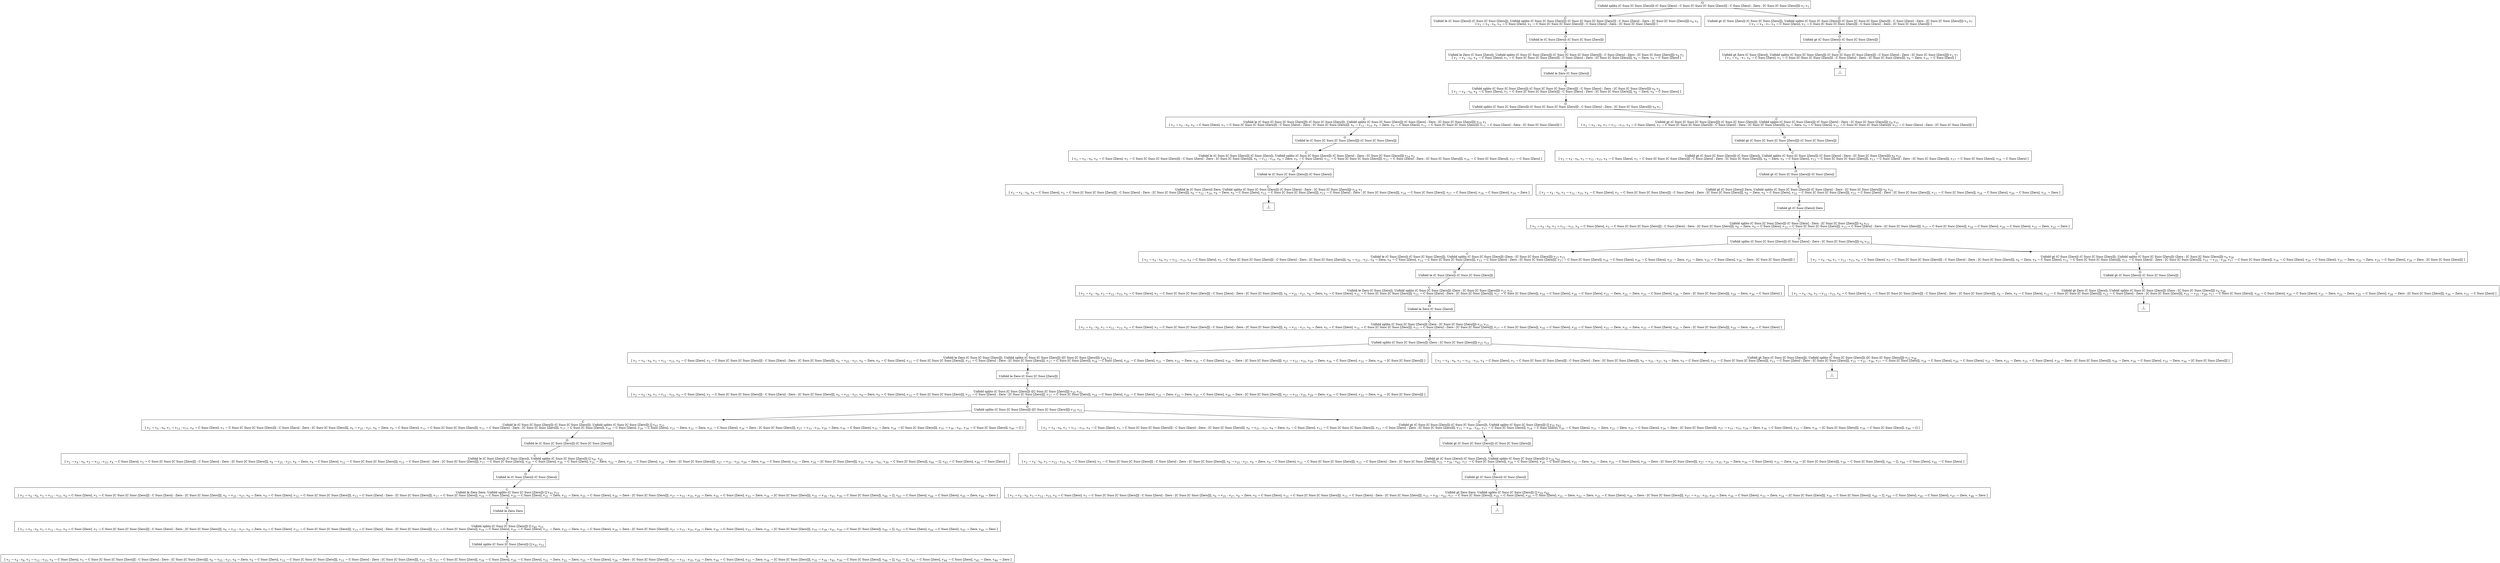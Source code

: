 digraph {
    graph [rankdir=TB
          ,bgcolor=transparent];
    node [shape=box
         ,fillcolor=white
         ,style=filled];
    0 [label=<O <BR/> Unfold splito (C Succ [C Succ [Zero]]) (C Succ [Zero] : C Succ [C Succ [C Succ [Zero]]] : C Succ [Zero] : Zero : [C Succ [C Succ [Zero]]]) v<SUB>2</SUB> v<SUB>3</SUB>>];
    1 [label=<C <BR/> Unfold le (C Succ [Zero]) (C Succ [C Succ [Zero]]), Unfold splito (C Succ [C Succ [Zero]]) (C Succ [C Succ [C Succ [Zero]]] : C Succ [Zero] : Zero : [C Succ [C Succ [Zero]]]) v<SUB>6</SUB> v<SUB>3</SUB> <BR/>  [ v<SUB>2</SUB> &rarr; v<SUB>4</SUB> : v<SUB>6</SUB>, v<SUB>4</SUB> &rarr; C Succ [Zero], v<SUB>5</SUB> &rarr; C Succ [C Succ [C Succ [Zero]]] : C Succ [Zero] : Zero : [C Succ [C Succ [Zero]]] ] >];
    2 [label=<C <BR/> Unfold gt (C Succ [Zero]) (C Succ [C Succ [Zero]]), Unfold splito (C Succ [C Succ [Zero]]) (C Succ [C Succ [C Succ [Zero]]] : C Succ [Zero] : Zero : [C Succ [C Succ [Zero]]]) v<SUB>2</SUB> v<SUB>7</SUB> <BR/>  [ v<SUB>3</SUB> &rarr; v<SUB>4</SUB> : v<SUB>7</SUB>, v<SUB>4</SUB> &rarr; C Succ [Zero], v<SUB>5</SUB> &rarr; C Succ [C Succ [C Succ [Zero]]] : C Succ [Zero] : Zero : [C Succ [C Succ [Zero]]] ] >];
    3 [label=<O <BR/> Unfold le (C Succ [Zero]) (C Succ [C Succ [Zero]])>];
    4 [label=<C <BR/> Unfold le Zero (C Succ [Zero]), Unfold splito (C Succ [C Succ [Zero]]) (C Succ [C Succ [C Succ [Zero]]] : C Succ [Zero] : Zero : [C Succ [C Succ [Zero]]]) v<SUB>6</SUB> v<SUB>3</SUB> <BR/>  [ v<SUB>2</SUB> &rarr; v<SUB>4</SUB> : v<SUB>6</SUB>, v<SUB>4</SUB> &rarr; C Succ [Zero], v<SUB>5</SUB> &rarr; C Succ [C Succ [C Succ [Zero]]] : C Succ [Zero] : Zero : [C Succ [C Succ [Zero]]], v<SUB>8</SUB> &rarr; Zero, v<SUB>9</SUB> &rarr; C Succ [Zero] ] >];
    5 [label=<O <BR/> Unfold le Zero (C Succ [Zero])>];
    6 [label=<C <BR/> Unfold splito (C Succ [C Succ [Zero]]) (C Succ [C Succ [C Succ [Zero]]] : C Succ [Zero] : Zero : [C Succ [C Succ [Zero]]]) v<SUB>6</SUB> v<SUB>3</SUB> <BR/>  [ v<SUB>2</SUB> &rarr; v<SUB>4</SUB> : v<SUB>6</SUB>, v<SUB>4</SUB> &rarr; C Succ [Zero], v<SUB>5</SUB> &rarr; C Succ [C Succ [C Succ [Zero]]] : C Succ [Zero] : Zero : [C Succ [C Succ [Zero]]], v<SUB>8</SUB> &rarr; Zero, v<SUB>9</SUB> &rarr; C Succ [Zero] ] >];
    7 [label=<O <BR/> Unfold splito (C Succ [C Succ [Zero]]) (C Succ [C Succ [C Succ [Zero]]] : C Succ [Zero] : Zero : [C Succ [C Succ [Zero]]]) v<SUB>6</SUB> v<SUB>3</SUB>>];
    8 [label=<C <BR/> Unfold le (C Succ [C Succ [C Succ [Zero]]]) (C Succ [C Succ [Zero]]), Unfold splito (C Succ [C Succ [Zero]]) (C Succ [Zero] : Zero : [C Succ [C Succ [Zero]]]) v<SUB>14</SUB> v<SUB>3</SUB> <BR/>  [ v<SUB>2</SUB> &rarr; v<SUB>4</SUB> : v<SUB>6</SUB>, v<SUB>4</SUB> &rarr; C Succ [Zero], v<SUB>5</SUB> &rarr; C Succ [C Succ [C Succ [Zero]]] : C Succ [Zero] : Zero : [C Succ [C Succ [Zero]]], v<SUB>6</SUB> &rarr; v<SUB>12</SUB> : v<SUB>14</SUB>, v<SUB>8</SUB> &rarr; Zero, v<SUB>9</SUB> &rarr; C Succ [Zero], v<SUB>12</SUB> &rarr; C Succ [C Succ [C Succ [Zero]]], v<SUB>13</SUB> &rarr; C Succ [Zero] : Zero : [C Succ [C Succ [Zero]]] ] >];
    9 [label=<C <BR/> Unfold gt (C Succ [C Succ [C Succ [Zero]]]) (C Succ [C Succ [Zero]]), Unfold splito (C Succ [C Succ [Zero]]) (C Succ [Zero] : Zero : [C Succ [C Succ [Zero]]]) v<SUB>6</SUB> v<SUB>15</SUB> <BR/>  [ v<SUB>2</SUB> &rarr; v<SUB>4</SUB> : v<SUB>6</SUB>, v<SUB>3</SUB> &rarr; v<SUB>12</SUB> : v<SUB>15</SUB>, v<SUB>4</SUB> &rarr; C Succ [Zero], v<SUB>5</SUB> &rarr; C Succ [C Succ [C Succ [Zero]]] : C Succ [Zero] : Zero : [C Succ [C Succ [Zero]]], v<SUB>8</SUB> &rarr; Zero, v<SUB>9</SUB> &rarr; C Succ [Zero], v<SUB>12</SUB> &rarr; C Succ [C Succ [C Succ [Zero]]], v<SUB>13</SUB> &rarr; C Succ [Zero] : Zero : [C Succ [C Succ [Zero]]] ] >];
    10 [label=<O <BR/> Unfold le (C Succ [C Succ [C Succ [Zero]]]) (C Succ [C Succ [Zero]])>];
    11 [label=<C <BR/> Unfold le (C Succ [C Succ [Zero]]) (C Succ [Zero]), Unfold splito (C Succ [C Succ [Zero]]) (C Succ [Zero] : Zero : [C Succ [C Succ [Zero]]]) v<SUB>14</SUB> v<SUB>3</SUB> <BR/>  [ v<SUB>2</SUB> &rarr; v<SUB>4</SUB> : v<SUB>6</SUB>, v<SUB>4</SUB> &rarr; C Succ [Zero], v<SUB>5</SUB> &rarr; C Succ [C Succ [C Succ [Zero]]] : C Succ [Zero] : Zero : [C Succ [C Succ [Zero]]], v<SUB>6</SUB> &rarr; v<SUB>12</SUB> : v<SUB>14</SUB>, v<SUB>8</SUB> &rarr; Zero, v<SUB>9</SUB> &rarr; C Succ [Zero], v<SUB>12</SUB> &rarr; C Succ [C Succ [C Succ [Zero]]], v<SUB>13</SUB> &rarr; C Succ [Zero] : Zero : [C Succ [C Succ [Zero]]], v<SUB>16</SUB> &rarr; C Succ [C Succ [Zero]], v<SUB>17</SUB> &rarr; C Succ [Zero] ] >];
    12 [label=<O <BR/> Unfold le (C Succ [C Succ [Zero]]) (C Succ [Zero])>];
    13 [label=<C <BR/> Unfold le (C Succ [Zero]) Zero, Unfold splito (C Succ [C Succ [Zero]]) (C Succ [Zero] : Zero : [C Succ [C Succ [Zero]]]) v<SUB>14</SUB> v<SUB>3</SUB> <BR/>  [ v<SUB>2</SUB> &rarr; v<SUB>4</SUB> : v<SUB>6</SUB>, v<SUB>4</SUB> &rarr; C Succ [Zero], v<SUB>5</SUB> &rarr; C Succ [C Succ [C Succ [Zero]]] : C Succ [Zero] : Zero : [C Succ [C Succ [Zero]]], v<SUB>6</SUB> &rarr; v<SUB>12</SUB> : v<SUB>14</SUB>, v<SUB>8</SUB> &rarr; Zero, v<SUB>9</SUB> &rarr; C Succ [Zero], v<SUB>12</SUB> &rarr; C Succ [C Succ [C Succ [Zero]]], v<SUB>13</SUB> &rarr; C Succ [Zero] : Zero : [C Succ [C Succ [Zero]]], v<SUB>16</SUB> &rarr; C Succ [C Succ [Zero]], v<SUB>17</SUB> &rarr; C Succ [Zero], v<SUB>18</SUB> &rarr; C Succ [Zero], v<SUB>19</SUB> &rarr; Zero ] >];
    14 [label=<_|_>];
    15 [label=<O <BR/> Unfold gt (C Succ [C Succ [C Succ [Zero]]]) (C Succ [C Succ [Zero]])>];
    16 [label=<C <BR/> Unfold gt (C Succ [C Succ [Zero]]) (C Succ [Zero]), Unfold splito (C Succ [C Succ [Zero]]) (C Succ [Zero] : Zero : [C Succ [C Succ [Zero]]]) v<SUB>6</SUB> v<SUB>15</SUB> <BR/>  [ v<SUB>2</SUB> &rarr; v<SUB>4</SUB> : v<SUB>6</SUB>, v<SUB>3</SUB> &rarr; v<SUB>12</SUB> : v<SUB>15</SUB>, v<SUB>4</SUB> &rarr; C Succ [Zero], v<SUB>5</SUB> &rarr; C Succ [C Succ [C Succ [Zero]]] : C Succ [Zero] : Zero : [C Succ [C Succ [Zero]]], v<SUB>8</SUB> &rarr; Zero, v<SUB>9</SUB> &rarr; C Succ [Zero], v<SUB>12</SUB> &rarr; C Succ [C Succ [C Succ [Zero]]], v<SUB>13</SUB> &rarr; C Succ [Zero] : Zero : [C Succ [C Succ [Zero]]], v<SUB>17</SUB> &rarr; C Succ [C Succ [Zero]], v<SUB>18</SUB> &rarr; C Succ [Zero] ] >];
    17 [label=<O <BR/> Unfold gt (C Succ [C Succ [Zero]]) (C Succ [Zero])>];
    18 [label=<C <BR/> Unfold gt (C Succ [Zero]) Zero, Unfold splito (C Succ [C Succ [Zero]]) (C Succ [Zero] : Zero : [C Succ [C Succ [Zero]]]) v<SUB>6</SUB> v<SUB>15</SUB> <BR/>  [ v<SUB>2</SUB> &rarr; v<SUB>4</SUB> : v<SUB>6</SUB>, v<SUB>3</SUB> &rarr; v<SUB>12</SUB> : v<SUB>15</SUB>, v<SUB>4</SUB> &rarr; C Succ [Zero], v<SUB>5</SUB> &rarr; C Succ [C Succ [C Succ [Zero]]] : C Succ [Zero] : Zero : [C Succ [C Succ [Zero]]], v<SUB>8</SUB> &rarr; Zero, v<SUB>9</SUB> &rarr; C Succ [Zero], v<SUB>12</SUB> &rarr; C Succ [C Succ [C Succ [Zero]]], v<SUB>13</SUB> &rarr; C Succ [Zero] : Zero : [C Succ [C Succ [Zero]]], v<SUB>17</SUB> &rarr; C Succ [C Succ [Zero]], v<SUB>18</SUB> &rarr; C Succ [Zero], v<SUB>20</SUB> &rarr; C Succ [Zero], v<SUB>21</SUB> &rarr; Zero ] >];
    19 [label=<O <BR/> Unfold gt (C Succ [Zero]) Zero>];
    20 [label=<C <BR/> Unfold splito (C Succ [C Succ [Zero]]) (C Succ [Zero] : Zero : [C Succ [C Succ [Zero]]]) v<SUB>6</SUB> v<SUB>15</SUB> <BR/>  [ v<SUB>2</SUB> &rarr; v<SUB>4</SUB> : v<SUB>6</SUB>, v<SUB>3</SUB> &rarr; v<SUB>12</SUB> : v<SUB>15</SUB>, v<SUB>4</SUB> &rarr; C Succ [Zero], v<SUB>5</SUB> &rarr; C Succ [C Succ [C Succ [Zero]]] : C Succ [Zero] : Zero : [C Succ [C Succ [Zero]]], v<SUB>8</SUB> &rarr; Zero, v<SUB>9</SUB> &rarr; C Succ [Zero], v<SUB>12</SUB> &rarr; C Succ [C Succ [C Succ [Zero]]], v<SUB>13</SUB> &rarr; C Succ [Zero] : Zero : [C Succ [C Succ [Zero]]], v<SUB>17</SUB> &rarr; C Succ [C Succ [Zero]], v<SUB>18</SUB> &rarr; C Succ [Zero], v<SUB>20</SUB> &rarr; C Succ [Zero], v<SUB>21</SUB> &rarr; Zero, v<SUB>22</SUB> &rarr; Zero ] >];
    21 [label=<O <BR/> Unfold splito (C Succ [C Succ [Zero]]) (C Succ [Zero] : Zero : [C Succ [C Succ [Zero]]]) v<SUB>6</SUB> v<SUB>15</SUB>>];
    22 [label=<C <BR/> Unfold le (C Succ [Zero]) (C Succ [C Succ [Zero]]), Unfold splito (C Succ [C Succ [Zero]]) (Zero : [C Succ [C Succ [Zero]]]) v<SUB>27</SUB> v<SUB>15</SUB> <BR/>  [ v<SUB>2</SUB> &rarr; v<SUB>4</SUB> : v<SUB>6</SUB>, v<SUB>3</SUB> &rarr; v<SUB>12</SUB> : v<SUB>15</SUB>, v<SUB>4</SUB> &rarr; C Succ [Zero], v<SUB>5</SUB> &rarr; C Succ [C Succ [C Succ [Zero]]] : C Succ [Zero] : Zero : [C Succ [C Succ [Zero]]], v<SUB>6</SUB> &rarr; v<SUB>25</SUB> : v<SUB>27</SUB>, v<SUB>8</SUB> &rarr; Zero, v<SUB>9</SUB> &rarr; C Succ [Zero], v<SUB>12</SUB> &rarr; C Succ [C Succ [C Succ [Zero]]], v<SUB>13</SUB> &rarr; C Succ [Zero] : Zero : [C Succ [C Succ [Zero]]], v<SUB>17</SUB> &rarr; C Succ [C Succ [Zero]], v<SUB>18</SUB> &rarr; C Succ [Zero], v<SUB>20</SUB> &rarr; C Succ [Zero], v<SUB>21</SUB> &rarr; Zero, v<SUB>22</SUB> &rarr; Zero, v<SUB>25</SUB> &rarr; C Succ [Zero], v<SUB>26</SUB> &rarr; Zero : [C Succ [C Succ [Zero]]] ] >];
    23 [label=<C <BR/> Unfold gt (C Succ [Zero]) (C Succ [C Succ [Zero]]), Unfold splito (C Succ [C Succ [Zero]]) (Zero : [C Succ [C Succ [Zero]]]) v<SUB>6</SUB> v<SUB>28</SUB> <BR/>  [ v<SUB>2</SUB> &rarr; v<SUB>4</SUB> : v<SUB>6</SUB>, v<SUB>3</SUB> &rarr; v<SUB>12</SUB> : v<SUB>15</SUB>, v<SUB>4</SUB> &rarr; C Succ [Zero], v<SUB>5</SUB> &rarr; C Succ [C Succ [C Succ [Zero]]] : C Succ [Zero] : Zero : [C Succ [C Succ [Zero]]], v<SUB>8</SUB> &rarr; Zero, v<SUB>9</SUB> &rarr; C Succ [Zero], v<SUB>12</SUB> &rarr; C Succ [C Succ [C Succ [Zero]]], v<SUB>13</SUB> &rarr; C Succ [Zero] : Zero : [C Succ [C Succ [Zero]]], v<SUB>15</SUB> &rarr; v<SUB>25</SUB> : v<SUB>28</SUB>, v<SUB>17</SUB> &rarr; C Succ [C Succ [Zero]], v<SUB>18</SUB> &rarr; C Succ [Zero], v<SUB>20</SUB> &rarr; C Succ [Zero], v<SUB>21</SUB> &rarr; Zero, v<SUB>22</SUB> &rarr; Zero, v<SUB>25</SUB> &rarr; C Succ [Zero], v<SUB>26</SUB> &rarr; Zero : [C Succ [C Succ [Zero]]] ] >];
    24 [label=<O <BR/> Unfold le (C Succ [Zero]) (C Succ [C Succ [Zero]])>];
    25 [label=<C <BR/> Unfold le Zero (C Succ [Zero]), Unfold splito (C Succ [C Succ [Zero]]) (Zero : [C Succ [C Succ [Zero]]]) v<SUB>27</SUB> v<SUB>15</SUB> <BR/>  [ v<SUB>2</SUB> &rarr; v<SUB>4</SUB> : v<SUB>6</SUB>, v<SUB>3</SUB> &rarr; v<SUB>12</SUB> : v<SUB>15</SUB>, v<SUB>4</SUB> &rarr; C Succ [Zero], v<SUB>5</SUB> &rarr; C Succ [C Succ [C Succ [Zero]]] : C Succ [Zero] : Zero : [C Succ [C Succ [Zero]]], v<SUB>6</SUB> &rarr; v<SUB>25</SUB> : v<SUB>27</SUB>, v<SUB>8</SUB> &rarr; Zero, v<SUB>9</SUB> &rarr; C Succ [Zero], v<SUB>12</SUB> &rarr; C Succ [C Succ [C Succ [Zero]]], v<SUB>13</SUB> &rarr; C Succ [Zero] : Zero : [C Succ [C Succ [Zero]]], v<SUB>17</SUB> &rarr; C Succ [C Succ [Zero]], v<SUB>18</SUB> &rarr; C Succ [Zero], v<SUB>20</SUB> &rarr; C Succ [Zero], v<SUB>21</SUB> &rarr; Zero, v<SUB>22</SUB> &rarr; Zero, v<SUB>25</SUB> &rarr; C Succ [Zero], v<SUB>26</SUB> &rarr; Zero : [C Succ [C Succ [Zero]]], v<SUB>29</SUB> &rarr; Zero, v<SUB>30</SUB> &rarr; C Succ [Zero] ] >];
    26 [label=<O <BR/> Unfold le Zero (C Succ [Zero])>];
    27 [label=<C <BR/> Unfold splito (C Succ [C Succ [Zero]]) (Zero : [C Succ [C Succ [Zero]]]) v<SUB>27</SUB> v<SUB>15</SUB> <BR/>  [ v<SUB>2</SUB> &rarr; v<SUB>4</SUB> : v<SUB>6</SUB>, v<SUB>3</SUB> &rarr; v<SUB>12</SUB> : v<SUB>15</SUB>, v<SUB>4</SUB> &rarr; C Succ [Zero], v<SUB>5</SUB> &rarr; C Succ [C Succ [C Succ [Zero]]] : C Succ [Zero] : Zero : [C Succ [C Succ [Zero]]], v<SUB>6</SUB> &rarr; v<SUB>25</SUB> : v<SUB>27</SUB>, v<SUB>8</SUB> &rarr; Zero, v<SUB>9</SUB> &rarr; C Succ [Zero], v<SUB>12</SUB> &rarr; C Succ [C Succ [C Succ [Zero]]], v<SUB>13</SUB> &rarr; C Succ [Zero] : Zero : [C Succ [C Succ [Zero]]], v<SUB>17</SUB> &rarr; C Succ [C Succ [Zero]], v<SUB>18</SUB> &rarr; C Succ [Zero], v<SUB>20</SUB> &rarr; C Succ [Zero], v<SUB>21</SUB> &rarr; Zero, v<SUB>22</SUB> &rarr; Zero, v<SUB>25</SUB> &rarr; C Succ [Zero], v<SUB>26</SUB> &rarr; Zero : [C Succ [C Succ [Zero]]], v<SUB>29</SUB> &rarr; Zero, v<SUB>30</SUB> &rarr; C Succ [Zero] ] >];
    28 [label=<O <BR/> Unfold splito (C Succ [C Succ [Zero]]) (Zero : [C Succ [C Succ [Zero]]]) v<SUB>27</SUB> v<SUB>15</SUB>>];
    29 [label=<C <BR/> Unfold le Zero (C Succ [C Succ [Zero]]), Unfold splito (C Succ [C Succ [Zero]]) ([C Succ [C Succ [Zero]]]) v<SUB>35</SUB> v<SUB>15</SUB> <BR/>  [ v<SUB>2</SUB> &rarr; v<SUB>4</SUB> : v<SUB>6</SUB>, v<SUB>3</SUB> &rarr; v<SUB>12</SUB> : v<SUB>15</SUB>, v<SUB>4</SUB> &rarr; C Succ [Zero], v<SUB>5</SUB> &rarr; C Succ [C Succ [C Succ [Zero]]] : C Succ [Zero] : Zero : [C Succ [C Succ [Zero]]], v<SUB>6</SUB> &rarr; v<SUB>25</SUB> : v<SUB>27</SUB>, v<SUB>8</SUB> &rarr; Zero, v<SUB>9</SUB> &rarr; C Succ [Zero], v<SUB>12</SUB> &rarr; C Succ [C Succ [C Succ [Zero]]], v<SUB>13</SUB> &rarr; C Succ [Zero] : Zero : [C Succ [C Succ [Zero]]], v<SUB>17</SUB> &rarr; C Succ [C Succ [Zero]], v<SUB>18</SUB> &rarr; C Succ [Zero], v<SUB>20</SUB> &rarr; C Succ [Zero], v<SUB>21</SUB> &rarr; Zero, v<SUB>22</SUB> &rarr; Zero, v<SUB>25</SUB> &rarr; C Succ [Zero], v<SUB>26</SUB> &rarr; Zero : [C Succ [C Succ [Zero]]], v<SUB>27</SUB> &rarr; v<SUB>33</SUB> : v<SUB>35</SUB>, v<SUB>29</SUB> &rarr; Zero, v<SUB>30</SUB> &rarr; C Succ [Zero], v<SUB>33</SUB> &rarr; Zero, v<SUB>34</SUB> &rarr; [C Succ [C Succ [Zero]]] ] >];
    30 [label=<C <BR/> Unfold gt Zero (C Succ [C Succ [Zero]]), Unfold splito (C Succ [C Succ [Zero]]) ([C Succ [C Succ [Zero]]]) v<SUB>27</SUB> v<SUB>36</SUB> <BR/>  [ v<SUB>2</SUB> &rarr; v<SUB>4</SUB> : v<SUB>6</SUB>, v<SUB>3</SUB> &rarr; v<SUB>12</SUB> : v<SUB>15</SUB>, v<SUB>4</SUB> &rarr; C Succ [Zero], v<SUB>5</SUB> &rarr; C Succ [C Succ [C Succ [Zero]]] : C Succ [Zero] : Zero : [C Succ [C Succ [Zero]]], v<SUB>6</SUB> &rarr; v<SUB>25</SUB> : v<SUB>27</SUB>, v<SUB>8</SUB> &rarr; Zero, v<SUB>9</SUB> &rarr; C Succ [Zero], v<SUB>12</SUB> &rarr; C Succ [C Succ [C Succ [Zero]]], v<SUB>13</SUB> &rarr; C Succ [Zero] : Zero : [C Succ [C Succ [Zero]]], v<SUB>15</SUB> &rarr; v<SUB>33</SUB> : v<SUB>36</SUB>, v<SUB>17</SUB> &rarr; C Succ [C Succ [Zero]], v<SUB>18</SUB> &rarr; C Succ [Zero], v<SUB>20</SUB> &rarr; C Succ [Zero], v<SUB>21</SUB> &rarr; Zero, v<SUB>22</SUB> &rarr; Zero, v<SUB>25</SUB> &rarr; C Succ [Zero], v<SUB>26</SUB> &rarr; Zero : [C Succ [C Succ [Zero]]], v<SUB>29</SUB> &rarr; Zero, v<SUB>30</SUB> &rarr; C Succ [Zero], v<SUB>33</SUB> &rarr; Zero, v<SUB>34</SUB> &rarr; [C Succ [C Succ [Zero]]] ] >];
    31 [label=<O <BR/> Unfold le Zero (C Succ [C Succ [Zero]])>];
    32 [label=<C <BR/> Unfold splito (C Succ [C Succ [Zero]]) ([C Succ [C Succ [Zero]]]) v<SUB>35</SUB> v<SUB>15</SUB> <BR/>  [ v<SUB>2</SUB> &rarr; v<SUB>4</SUB> : v<SUB>6</SUB>, v<SUB>3</SUB> &rarr; v<SUB>12</SUB> : v<SUB>15</SUB>, v<SUB>4</SUB> &rarr; C Succ [Zero], v<SUB>5</SUB> &rarr; C Succ [C Succ [C Succ [Zero]]] : C Succ [Zero] : Zero : [C Succ [C Succ [Zero]]], v<SUB>6</SUB> &rarr; v<SUB>25</SUB> : v<SUB>27</SUB>, v<SUB>8</SUB> &rarr; Zero, v<SUB>9</SUB> &rarr; C Succ [Zero], v<SUB>12</SUB> &rarr; C Succ [C Succ [C Succ [Zero]]], v<SUB>13</SUB> &rarr; C Succ [Zero] : Zero : [C Succ [C Succ [Zero]]], v<SUB>17</SUB> &rarr; C Succ [C Succ [Zero]], v<SUB>18</SUB> &rarr; C Succ [Zero], v<SUB>20</SUB> &rarr; C Succ [Zero], v<SUB>21</SUB> &rarr; Zero, v<SUB>22</SUB> &rarr; Zero, v<SUB>25</SUB> &rarr; C Succ [Zero], v<SUB>26</SUB> &rarr; Zero : [C Succ [C Succ [Zero]]], v<SUB>27</SUB> &rarr; v<SUB>33</SUB> : v<SUB>35</SUB>, v<SUB>29</SUB> &rarr; Zero, v<SUB>30</SUB> &rarr; C Succ [Zero], v<SUB>33</SUB> &rarr; Zero, v<SUB>34</SUB> &rarr; [C Succ [C Succ [Zero]]] ] >];
    33 [label=<O <BR/> Unfold splito (C Succ [C Succ [Zero]]) ([C Succ [C Succ [Zero]]]) v<SUB>35</SUB> v<SUB>15</SUB>>];
    34 [label=<C <BR/> Unfold le (C Succ [C Succ [Zero]]) (C Succ [C Succ [Zero]]), Unfold splito (C Succ [C Succ [Zero]]) [] v<SUB>41</SUB> v<SUB>15</SUB> <BR/>  [ v<SUB>2</SUB> &rarr; v<SUB>4</SUB> : v<SUB>6</SUB>, v<SUB>3</SUB> &rarr; v<SUB>12</SUB> : v<SUB>15</SUB>, v<SUB>4</SUB> &rarr; C Succ [Zero], v<SUB>5</SUB> &rarr; C Succ [C Succ [C Succ [Zero]]] : C Succ [Zero] : Zero : [C Succ [C Succ [Zero]]], v<SUB>6</SUB> &rarr; v<SUB>25</SUB> : v<SUB>27</SUB>, v<SUB>8</SUB> &rarr; Zero, v<SUB>9</SUB> &rarr; C Succ [Zero], v<SUB>12</SUB> &rarr; C Succ [C Succ [C Succ [Zero]]], v<SUB>13</SUB> &rarr; C Succ [Zero] : Zero : [C Succ [C Succ [Zero]]], v<SUB>17</SUB> &rarr; C Succ [C Succ [Zero]], v<SUB>18</SUB> &rarr; C Succ [Zero], v<SUB>20</SUB> &rarr; C Succ [Zero], v<SUB>21</SUB> &rarr; Zero, v<SUB>22</SUB> &rarr; Zero, v<SUB>25</SUB> &rarr; C Succ [Zero], v<SUB>26</SUB> &rarr; Zero : [C Succ [C Succ [Zero]]], v<SUB>27</SUB> &rarr; v<SUB>33</SUB> : v<SUB>35</SUB>, v<SUB>29</SUB> &rarr; Zero, v<SUB>30</SUB> &rarr; C Succ [Zero], v<SUB>33</SUB> &rarr; Zero, v<SUB>34</SUB> &rarr; [C Succ [C Succ [Zero]]], v<SUB>35</SUB> &rarr; v<SUB>39</SUB> : v<SUB>41</SUB>, v<SUB>39</SUB> &rarr; C Succ [C Succ [Zero]], v<SUB>40</SUB> &rarr; [] ] >];
    35 [label=<C <BR/> Unfold gt (C Succ [C Succ [Zero]]) (C Succ [C Succ [Zero]]), Unfold splito (C Succ [C Succ [Zero]]) [] v<SUB>35</SUB> v<SUB>42</SUB> <BR/>  [ v<SUB>2</SUB> &rarr; v<SUB>4</SUB> : v<SUB>6</SUB>, v<SUB>3</SUB> &rarr; v<SUB>12</SUB> : v<SUB>15</SUB>, v<SUB>4</SUB> &rarr; C Succ [Zero], v<SUB>5</SUB> &rarr; C Succ [C Succ [C Succ [Zero]]] : C Succ [Zero] : Zero : [C Succ [C Succ [Zero]]], v<SUB>6</SUB> &rarr; v<SUB>25</SUB> : v<SUB>27</SUB>, v<SUB>8</SUB> &rarr; Zero, v<SUB>9</SUB> &rarr; C Succ [Zero], v<SUB>12</SUB> &rarr; C Succ [C Succ [C Succ [Zero]]], v<SUB>13</SUB> &rarr; C Succ [Zero] : Zero : [C Succ [C Succ [Zero]]], v<SUB>15</SUB> &rarr; v<SUB>39</SUB> : v<SUB>42</SUB>, v<SUB>17</SUB> &rarr; C Succ [C Succ [Zero]], v<SUB>18</SUB> &rarr; C Succ [Zero], v<SUB>20</SUB> &rarr; C Succ [Zero], v<SUB>21</SUB> &rarr; Zero, v<SUB>22</SUB> &rarr; Zero, v<SUB>25</SUB> &rarr; C Succ [Zero], v<SUB>26</SUB> &rarr; Zero : [C Succ [C Succ [Zero]]], v<SUB>27</SUB> &rarr; v<SUB>33</SUB> : v<SUB>35</SUB>, v<SUB>29</SUB> &rarr; Zero, v<SUB>30</SUB> &rarr; C Succ [Zero], v<SUB>33</SUB> &rarr; Zero, v<SUB>34</SUB> &rarr; [C Succ [C Succ [Zero]]], v<SUB>39</SUB> &rarr; C Succ [C Succ [Zero]], v<SUB>40</SUB> &rarr; [] ] >];
    36 [label=<O <BR/> Unfold le (C Succ [C Succ [Zero]]) (C Succ [C Succ [Zero]])>];
    37 [label=<C <BR/> Unfold le (C Succ [Zero]) (C Succ [Zero]), Unfold splito (C Succ [C Succ [Zero]]) [] v<SUB>41</SUB> v<SUB>15</SUB> <BR/>  [ v<SUB>2</SUB> &rarr; v<SUB>4</SUB> : v<SUB>6</SUB>, v<SUB>3</SUB> &rarr; v<SUB>12</SUB> : v<SUB>15</SUB>, v<SUB>4</SUB> &rarr; C Succ [Zero], v<SUB>5</SUB> &rarr; C Succ [C Succ [C Succ [Zero]]] : C Succ [Zero] : Zero : [C Succ [C Succ [Zero]]], v<SUB>6</SUB> &rarr; v<SUB>25</SUB> : v<SUB>27</SUB>, v<SUB>8</SUB> &rarr; Zero, v<SUB>9</SUB> &rarr; C Succ [Zero], v<SUB>12</SUB> &rarr; C Succ [C Succ [C Succ [Zero]]], v<SUB>13</SUB> &rarr; C Succ [Zero] : Zero : [C Succ [C Succ [Zero]]], v<SUB>17</SUB> &rarr; C Succ [C Succ [Zero]], v<SUB>18</SUB> &rarr; C Succ [Zero], v<SUB>20</SUB> &rarr; C Succ [Zero], v<SUB>21</SUB> &rarr; Zero, v<SUB>22</SUB> &rarr; Zero, v<SUB>25</SUB> &rarr; C Succ [Zero], v<SUB>26</SUB> &rarr; Zero : [C Succ [C Succ [Zero]]], v<SUB>27</SUB> &rarr; v<SUB>33</SUB> : v<SUB>35</SUB>, v<SUB>29</SUB> &rarr; Zero, v<SUB>30</SUB> &rarr; C Succ [Zero], v<SUB>33</SUB> &rarr; Zero, v<SUB>34</SUB> &rarr; [C Succ [C Succ [Zero]]], v<SUB>35</SUB> &rarr; v<SUB>39</SUB> : v<SUB>41</SUB>, v<SUB>39</SUB> &rarr; C Succ [C Succ [Zero]], v<SUB>40</SUB> &rarr; [], v<SUB>43</SUB> &rarr; C Succ [Zero], v<SUB>44</SUB> &rarr; C Succ [Zero] ] >];
    38 [label=<O <BR/> Unfold le (C Succ [Zero]) (C Succ [Zero])>];
    39 [label=<C <BR/> Unfold le Zero Zero, Unfold splito (C Succ [C Succ [Zero]]) [] v<SUB>41</SUB> v<SUB>15</SUB> <BR/>  [ v<SUB>2</SUB> &rarr; v<SUB>4</SUB> : v<SUB>6</SUB>, v<SUB>3</SUB> &rarr; v<SUB>12</SUB> : v<SUB>15</SUB>, v<SUB>4</SUB> &rarr; C Succ [Zero], v<SUB>5</SUB> &rarr; C Succ [C Succ [C Succ [Zero]]] : C Succ [Zero] : Zero : [C Succ [C Succ [Zero]]], v<SUB>6</SUB> &rarr; v<SUB>25</SUB> : v<SUB>27</SUB>, v<SUB>8</SUB> &rarr; Zero, v<SUB>9</SUB> &rarr; C Succ [Zero], v<SUB>12</SUB> &rarr; C Succ [C Succ [C Succ [Zero]]], v<SUB>13</SUB> &rarr; C Succ [Zero] : Zero : [C Succ [C Succ [Zero]]], v<SUB>17</SUB> &rarr; C Succ [C Succ [Zero]], v<SUB>18</SUB> &rarr; C Succ [Zero], v<SUB>20</SUB> &rarr; C Succ [Zero], v<SUB>21</SUB> &rarr; Zero, v<SUB>22</SUB> &rarr; Zero, v<SUB>25</SUB> &rarr; C Succ [Zero], v<SUB>26</SUB> &rarr; Zero : [C Succ [C Succ [Zero]]], v<SUB>27</SUB> &rarr; v<SUB>33</SUB> : v<SUB>35</SUB>, v<SUB>29</SUB> &rarr; Zero, v<SUB>30</SUB> &rarr; C Succ [Zero], v<SUB>33</SUB> &rarr; Zero, v<SUB>34</SUB> &rarr; [C Succ [C Succ [Zero]]], v<SUB>35</SUB> &rarr; v<SUB>39</SUB> : v<SUB>41</SUB>, v<SUB>39</SUB> &rarr; C Succ [C Succ [Zero]], v<SUB>40</SUB> &rarr; [], v<SUB>43</SUB> &rarr; C Succ [Zero], v<SUB>44</SUB> &rarr; C Succ [Zero], v<SUB>45</SUB> &rarr; Zero, v<SUB>46</SUB> &rarr; Zero ] >];
    40 [label=<O <BR/> Unfold le Zero Zero>];
    41 [label=<C <BR/> Unfold splito (C Succ [C Succ [Zero]]) [] v<SUB>41</SUB> v<SUB>15</SUB> <BR/>  [ v<SUB>2</SUB> &rarr; v<SUB>4</SUB> : v<SUB>6</SUB>, v<SUB>3</SUB> &rarr; v<SUB>12</SUB> : v<SUB>15</SUB>, v<SUB>4</SUB> &rarr; C Succ [Zero], v<SUB>5</SUB> &rarr; C Succ [C Succ [C Succ [Zero]]] : C Succ [Zero] : Zero : [C Succ [C Succ [Zero]]], v<SUB>6</SUB> &rarr; v<SUB>25</SUB> : v<SUB>27</SUB>, v<SUB>8</SUB> &rarr; Zero, v<SUB>9</SUB> &rarr; C Succ [Zero], v<SUB>12</SUB> &rarr; C Succ [C Succ [C Succ [Zero]]], v<SUB>13</SUB> &rarr; C Succ [Zero] : Zero : [C Succ [C Succ [Zero]]], v<SUB>17</SUB> &rarr; C Succ [C Succ [Zero]], v<SUB>18</SUB> &rarr; C Succ [Zero], v<SUB>20</SUB> &rarr; C Succ [Zero], v<SUB>21</SUB> &rarr; Zero, v<SUB>22</SUB> &rarr; Zero, v<SUB>25</SUB> &rarr; C Succ [Zero], v<SUB>26</SUB> &rarr; Zero : [C Succ [C Succ [Zero]]], v<SUB>27</SUB> &rarr; v<SUB>33</SUB> : v<SUB>35</SUB>, v<SUB>29</SUB> &rarr; Zero, v<SUB>30</SUB> &rarr; C Succ [Zero], v<SUB>33</SUB> &rarr; Zero, v<SUB>34</SUB> &rarr; [C Succ [C Succ [Zero]]], v<SUB>35</SUB> &rarr; v<SUB>39</SUB> : v<SUB>41</SUB>, v<SUB>39</SUB> &rarr; C Succ [C Succ [Zero]], v<SUB>40</SUB> &rarr; [], v<SUB>43</SUB> &rarr; C Succ [Zero], v<SUB>44</SUB> &rarr; C Succ [Zero], v<SUB>45</SUB> &rarr; Zero, v<SUB>46</SUB> &rarr; Zero ] >];
    42 [label=<O <BR/> Unfold splito (C Succ [C Succ [Zero]]) [] v<SUB>41</SUB> v<SUB>15</SUB>>];
    43 [label=<S <BR/>  [ v<SUB>2</SUB> &rarr; v<SUB>4</SUB> : v<SUB>6</SUB>, v<SUB>3</SUB> &rarr; v<SUB>12</SUB> : v<SUB>15</SUB>, v<SUB>4</SUB> &rarr; C Succ [Zero], v<SUB>5</SUB> &rarr; C Succ [C Succ [C Succ [Zero]]] : C Succ [Zero] : Zero : [C Succ [C Succ [Zero]]], v<SUB>6</SUB> &rarr; v<SUB>25</SUB> : v<SUB>27</SUB>, v<SUB>8</SUB> &rarr; Zero, v<SUB>9</SUB> &rarr; C Succ [Zero], v<SUB>12</SUB> &rarr; C Succ [C Succ [C Succ [Zero]]], v<SUB>13</SUB> &rarr; C Succ [Zero] : Zero : [C Succ [C Succ [Zero]]], v<SUB>15</SUB> &rarr; [], v<SUB>17</SUB> &rarr; C Succ [C Succ [Zero]], v<SUB>18</SUB> &rarr; C Succ [Zero], v<SUB>20</SUB> &rarr; C Succ [Zero], v<SUB>21</SUB> &rarr; Zero, v<SUB>22</SUB> &rarr; Zero, v<SUB>25</SUB> &rarr; C Succ [Zero], v<SUB>26</SUB> &rarr; Zero : [C Succ [C Succ [Zero]]], v<SUB>27</SUB> &rarr; v<SUB>33</SUB> : v<SUB>35</SUB>, v<SUB>29</SUB> &rarr; Zero, v<SUB>30</SUB> &rarr; C Succ [Zero], v<SUB>33</SUB> &rarr; Zero, v<SUB>34</SUB> &rarr; [C Succ [C Succ [Zero]]], v<SUB>35</SUB> &rarr; v<SUB>39</SUB> : v<SUB>41</SUB>, v<SUB>39</SUB> &rarr; C Succ [C Succ [Zero]], v<SUB>40</SUB> &rarr; [], v<SUB>41</SUB> &rarr; [], v<SUB>43</SUB> &rarr; C Succ [Zero], v<SUB>44</SUB> &rarr; C Succ [Zero], v<SUB>45</SUB> &rarr; Zero, v<SUB>46</SUB> &rarr; Zero ] >];
    44 [label=<O <BR/> Unfold gt (C Succ [C Succ [Zero]]) (C Succ [C Succ [Zero]])>];
    45 [label=<C <BR/> Unfold gt (C Succ [Zero]) (C Succ [Zero]), Unfold splito (C Succ [C Succ [Zero]]) [] v<SUB>35</SUB> v<SUB>42</SUB> <BR/>  [ v<SUB>2</SUB> &rarr; v<SUB>4</SUB> : v<SUB>6</SUB>, v<SUB>3</SUB> &rarr; v<SUB>12</SUB> : v<SUB>15</SUB>, v<SUB>4</SUB> &rarr; C Succ [Zero], v<SUB>5</SUB> &rarr; C Succ [C Succ [C Succ [Zero]]] : C Succ [Zero] : Zero : [C Succ [C Succ [Zero]]], v<SUB>6</SUB> &rarr; v<SUB>25</SUB> : v<SUB>27</SUB>, v<SUB>8</SUB> &rarr; Zero, v<SUB>9</SUB> &rarr; C Succ [Zero], v<SUB>12</SUB> &rarr; C Succ [C Succ [C Succ [Zero]]], v<SUB>13</SUB> &rarr; C Succ [Zero] : Zero : [C Succ [C Succ [Zero]]], v<SUB>15</SUB> &rarr; v<SUB>39</SUB> : v<SUB>42</SUB>, v<SUB>17</SUB> &rarr; C Succ [C Succ [Zero]], v<SUB>18</SUB> &rarr; C Succ [Zero], v<SUB>20</SUB> &rarr; C Succ [Zero], v<SUB>21</SUB> &rarr; Zero, v<SUB>22</SUB> &rarr; Zero, v<SUB>25</SUB> &rarr; C Succ [Zero], v<SUB>26</SUB> &rarr; Zero : [C Succ [C Succ [Zero]]], v<SUB>27</SUB> &rarr; v<SUB>33</SUB> : v<SUB>35</SUB>, v<SUB>29</SUB> &rarr; Zero, v<SUB>30</SUB> &rarr; C Succ [Zero], v<SUB>33</SUB> &rarr; Zero, v<SUB>34</SUB> &rarr; [C Succ [C Succ [Zero]]], v<SUB>39</SUB> &rarr; C Succ [C Succ [Zero]], v<SUB>40</SUB> &rarr; [], v<SUB>44</SUB> &rarr; C Succ [Zero], v<SUB>45</SUB> &rarr; C Succ [Zero] ] >];
    46 [label=<O <BR/> Unfold gt (C Succ [Zero]) (C Succ [Zero])>];
    47 [label=<C <BR/> Unfold gt Zero Zero, Unfold splito (C Succ [C Succ [Zero]]) [] v<SUB>35</SUB> v<SUB>42</SUB> <BR/>  [ v<SUB>2</SUB> &rarr; v<SUB>4</SUB> : v<SUB>6</SUB>, v<SUB>3</SUB> &rarr; v<SUB>12</SUB> : v<SUB>15</SUB>, v<SUB>4</SUB> &rarr; C Succ [Zero], v<SUB>5</SUB> &rarr; C Succ [C Succ [C Succ [Zero]]] : C Succ [Zero] : Zero : [C Succ [C Succ [Zero]]], v<SUB>6</SUB> &rarr; v<SUB>25</SUB> : v<SUB>27</SUB>, v<SUB>8</SUB> &rarr; Zero, v<SUB>9</SUB> &rarr; C Succ [Zero], v<SUB>12</SUB> &rarr; C Succ [C Succ [C Succ [Zero]]], v<SUB>13</SUB> &rarr; C Succ [Zero] : Zero : [C Succ [C Succ [Zero]]], v<SUB>15</SUB> &rarr; v<SUB>39</SUB> : v<SUB>42</SUB>, v<SUB>17</SUB> &rarr; C Succ [C Succ [Zero]], v<SUB>18</SUB> &rarr; C Succ [Zero], v<SUB>20</SUB> &rarr; C Succ [Zero], v<SUB>21</SUB> &rarr; Zero, v<SUB>22</SUB> &rarr; Zero, v<SUB>25</SUB> &rarr; C Succ [Zero], v<SUB>26</SUB> &rarr; Zero : [C Succ [C Succ [Zero]]], v<SUB>27</SUB> &rarr; v<SUB>33</SUB> : v<SUB>35</SUB>, v<SUB>29</SUB> &rarr; Zero, v<SUB>30</SUB> &rarr; C Succ [Zero], v<SUB>33</SUB> &rarr; Zero, v<SUB>34</SUB> &rarr; [C Succ [C Succ [Zero]]], v<SUB>39</SUB> &rarr; C Succ [C Succ [Zero]], v<SUB>40</SUB> &rarr; [], v<SUB>44</SUB> &rarr; C Succ [Zero], v<SUB>45</SUB> &rarr; C Succ [Zero], v<SUB>47</SUB> &rarr; Zero, v<SUB>48</SUB> &rarr; Zero ] >];
    48 [label=<_|_>];
    49 [label=<_|_>];
    50 [label=<O <BR/> Unfold gt (C Succ [Zero]) (C Succ [C Succ [Zero]])>];
    51 [label=<C <BR/> Unfold gt Zero (C Succ [Zero]), Unfold splito (C Succ [C Succ [Zero]]) (Zero : [C Succ [C Succ [Zero]]]) v<SUB>6</SUB> v<SUB>28</SUB> <BR/>  [ v<SUB>2</SUB> &rarr; v<SUB>4</SUB> : v<SUB>6</SUB>, v<SUB>3</SUB> &rarr; v<SUB>12</SUB> : v<SUB>15</SUB>, v<SUB>4</SUB> &rarr; C Succ [Zero], v<SUB>5</SUB> &rarr; C Succ [C Succ [C Succ [Zero]]] : C Succ [Zero] : Zero : [C Succ [C Succ [Zero]]], v<SUB>8</SUB> &rarr; Zero, v<SUB>9</SUB> &rarr; C Succ [Zero], v<SUB>12</SUB> &rarr; C Succ [C Succ [C Succ [Zero]]], v<SUB>13</SUB> &rarr; C Succ [Zero] : Zero : [C Succ [C Succ [Zero]]], v<SUB>15</SUB> &rarr; v<SUB>25</SUB> : v<SUB>28</SUB>, v<SUB>17</SUB> &rarr; C Succ [C Succ [Zero]], v<SUB>18</SUB> &rarr; C Succ [Zero], v<SUB>20</SUB> &rarr; C Succ [Zero], v<SUB>21</SUB> &rarr; Zero, v<SUB>22</SUB> &rarr; Zero, v<SUB>25</SUB> &rarr; C Succ [Zero], v<SUB>26</SUB> &rarr; Zero : [C Succ [C Succ [Zero]]], v<SUB>30</SUB> &rarr; Zero, v<SUB>31</SUB> &rarr; C Succ [Zero] ] >];
    52 [label=<_|_>];
    53 [label=<O <BR/> Unfold gt (C Succ [Zero]) (C Succ [C Succ [Zero]])>];
    54 [label=<C <BR/> Unfold gt Zero (C Succ [Zero]), Unfold splito (C Succ [C Succ [Zero]]) (C Succ [C Succ [C Succ [Zero]]] : C Succ [Zero] : Zero : [C Succ [C Succ [Zero]]]) v<SUB>2</SUB> v<SUB>7</SUB> <BR/>  [ v<SUB>3</SUB> &rarr; v<SUB>4</SUB> : v<SUB>7</SUB>, v<SUB>4</SUB> &rarr; C Succ [Zero], v<SUB>5</SUB> &rarr; C Succ [C Succ [C Succ [Zero]]] : C Succ [Zero] : Zero : [C Succ [C Succ [Zero]]], v<SUB>9</SUB> &rarr; Zero, v<SUB>10</SUB> &rarr; C Succ [Zero] ] >];
    55 [label=<_|_>];
    0 -> 1 [label=""];
    0 -> 2 [label=""];
    1 -> 3 [label=""];
    2 -> 53 [label=""];
    3 -> 4 [label=""];
    4 -> 5 [label=""];
    5 -> 6 [label=""];
    6 -> 7 [label=""];
    7 -> 8 [label=""];
    7 -> 9 [label=""];
    8 -> 10 [label=""];
    9 -> 15 [label=""];
    10 -> 11 [label=""];
    11 -> 12 [label=""];
    12 -> 13 [label=""];
    13 -> 14 [label=""];
    15 -> 16 [label=""];
    16 -> 17 [label=""];
    17 -> 18 [label=""];
    18 -> 19 [label=""];
    19 -> 20 [label=""];
    20 -> 21 [label=""];
    21 -> 22 [label=""];
    21 -> 23 [label=""];
    22 -> 24 [label=""];
    23 -> 50 [label=""];
    24 -> 25 [label=""];
    25 -> 26 [label=""];
    26 -> 27 [label=""];
    27 -> 28 [label=""];
    28 -> 29 [label=""];
    28 -> 30 [label=""];
    29 -> 31 [label=""];
    30 -> 49 [label=""];
    31 -> 32 [label=""];
    32 -> 33 [label=""];
    33 -> 34 [label=""];
    33 -> 35 [label=""];
    34 -> 36 [label=""];
    35 -> 44 [label=""];
    36 -> 37 [label=""];
    37 -> 38 [label=""];
    38 -> 39 [label=""];
    39 -> 40 [label=""];
    40 -> 41 [label=""];
    41 -> 42 [label=""];
    42 -> 43 [label=""];
    44 -> 45 [label=""];
    45 -> 46 [label=""];
    46 -> 47 [label=""];
    47 -> 48 [label=""];
    50 -> 51 [label=""];
    51 -> 52 [label=""];
    53 -> 54 [label=""];
    54 -> 55 [label=""];
}